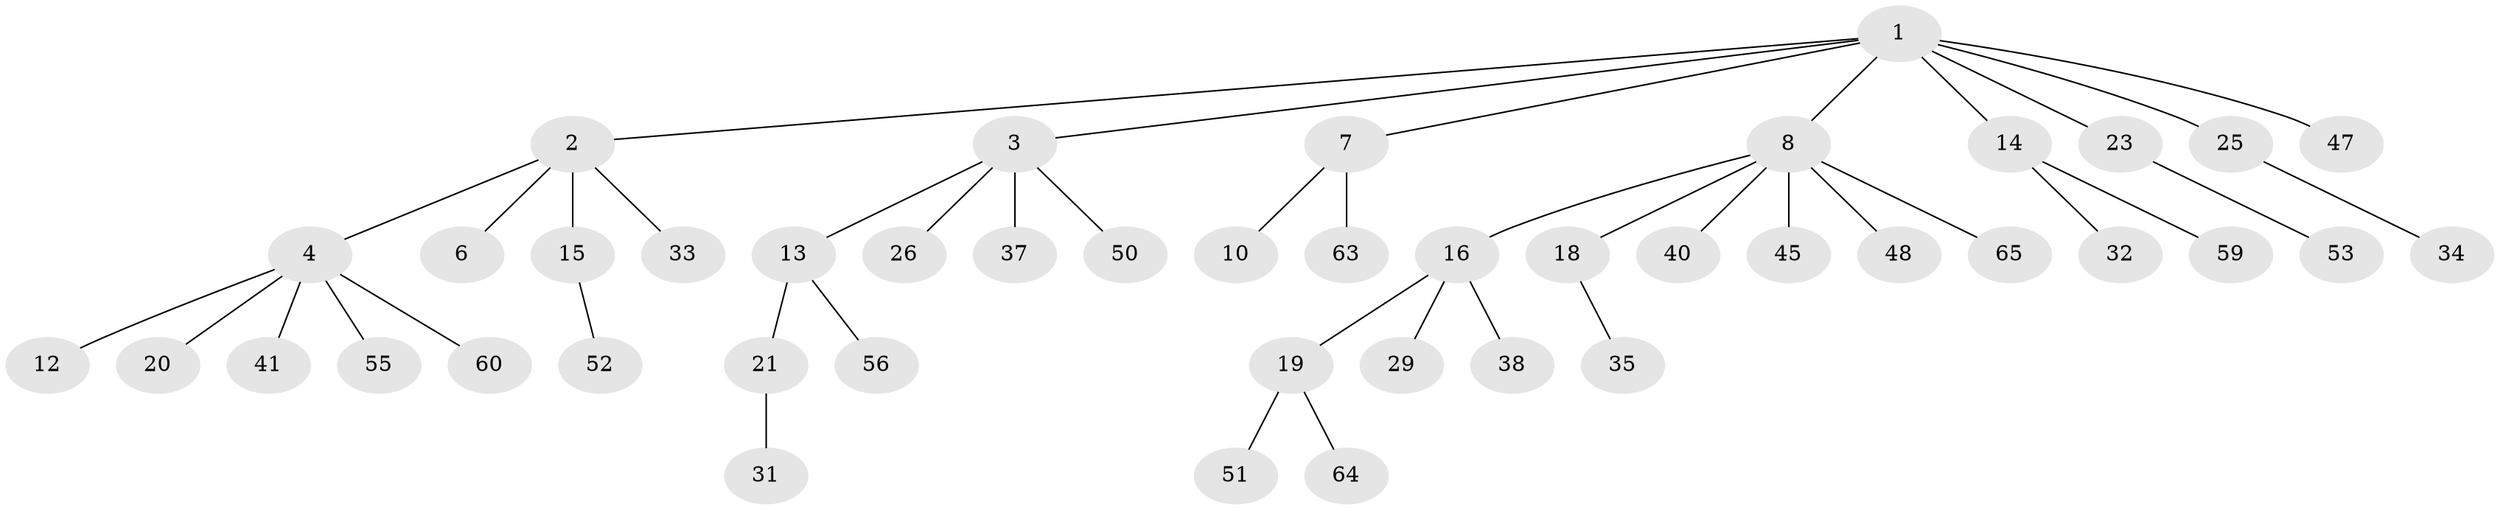 // Generated by graph-tools (version 1.1) at 2025/52/02/27/25 19:52:10]
// undirected, 44 vertices, 43 edges
graph export_dot {
graph [start="1"]
  node [color=gray90,style=filled];
  1 [super="+24"];
  2 [super="+27"];
  3 [super="+11"];
  4 [super="+5"];
  6 [super="+43"];
  7 [super="+57"];
  8 [super="+9"];
  10;
  12 [super="+28"];
  13 [super="+42"];
  14 [super="+17"];
  15 [super="+61"];
  16 [super="+39"];
  18 [super="+30"];
  19 [super="+46"];
  20 [super="+49"];
  21 [super="+22"];
  23 [super="+58"];
  25 [super="+36"];
  26 [super="+54"];
  29;
  31;
  32 [super="+44"];
  33;
  34;
  35;
  37;
  38;
  40;
  41;
  45;
  47;
  48;
  50;
  51;
  52;
  53;
  55 [super="+62"];
  56;
  59;
  60;
  63;
  64;
  65;
  1 -- 2;
  1 -- 3;
  1 -- 7;
  1 -- 8;
  1 -- 14;
  1 -- 23;
  1 -- 25;
  1 -- 47;
  2 -- 4;
  2 -- 6;
  2 -- 15;
  2 -- 33;
  3 -- 13;
  3 -- 26;
  3 -- 37;
  3 -- 50;
  4 -- 55;
  4 -- 60;
  4 -- 41;
  4 -- 20;
  4 -- 12;
  7 -- 10;
  7 -- 63;
  8 -- 45;
  8 -- 48;
  8 -- 65;
  8 -- 16;
  8 -- 18;
  8 -- 40;
  13 -- 21;
  13 -- 56;
  14 -- 59;
  14 -- 32;
  15 -- 52;
  16 -- 19;
  16 -- 29;
  16 -- 38;
  18 -- 35;
  19 -- 64;
  19 -- 51;
  21 -- 31;
  23 -- 53;
  25 -- 34;
}
